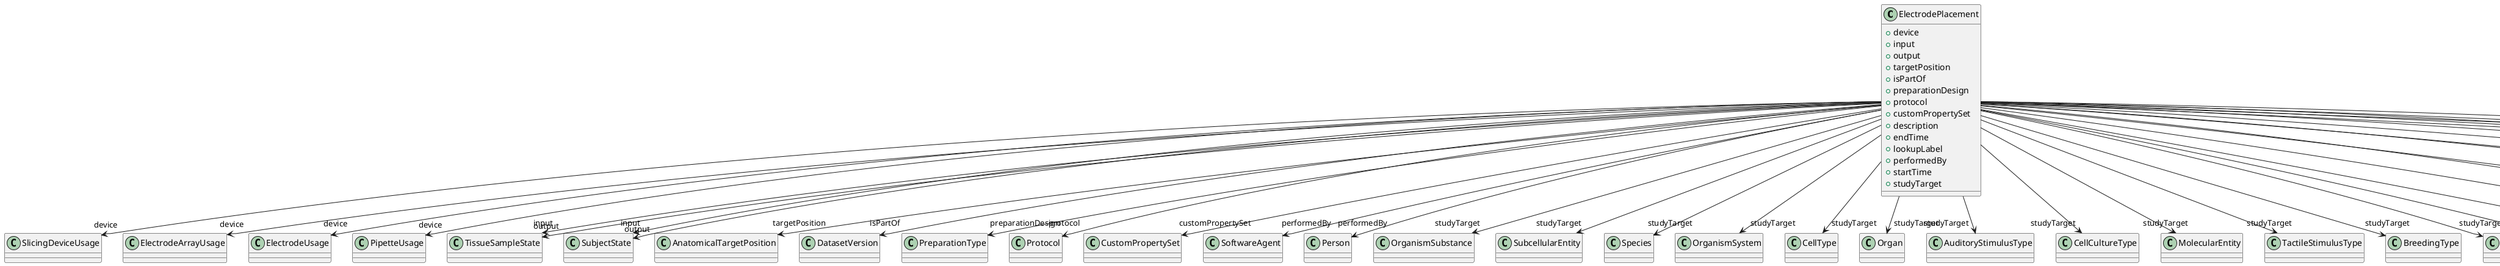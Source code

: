 @startuml
class ElectrodePlacement {
+device
+input
+output
+targetPosition
+isPartOf
+preparationDesign
+protocol
+customPropertySet
+description
+endTime
+lookupLabel
+performedBy
+startTime
+studyTarget

}
ElectrodePlacement -d-> "device" SlicingDeviceUsage
ElectrodePlacement -d-> "device" ElectrodeArrayUsage
ElectrodePlacement -d-> "device" ElectrodeUsage
ElectrodePlacement -d-> "device" PipetteUsage
ElectrodePlacement -d-> "input" TissueSampleState
ElectrodePlacement -d-> "input" SubjectState
ElectrodePlacement -d-> "output" TissueSampleState
ElectrodePlacement -d-> "output" SubjectState
ElectrodePlacement -d-> "targetPosition" AnatomicalTargetPosition
ElectrodePlacement -d-> "isPartOf" DatasetVersion
ElectrodePlacement -d-> "preparationDesign" PreparationType
ElectrodePlacement -d-> "protocol" Protocol
ElectrodePlacement -d-> "customPropertySet" CustomPropertySet
ElectrodePlacement -d-> "performedBy" SoftwareAgent
ElectrodePlacement -d-> "performedBy" Person
ElectrodePlacement -d-> "studyTarget" OrganismSubstance
ElectrodePlacement -d-> "studyTarget" SubcellularEntity
ElectrodePlacement -d-> "studyTarget" Species
ElectrodePlacement -d-> "studyTarget" OrganismSystem
ElectrodePlacement -d-> "studyTarget" CellType
ElectrodePlacement -d-> "studyTarget" Organ
ElectrodePlacement -d-> "studyTarget" AuditoryStimulusType
ElectrodePlacement -d-> "studyTarget" CellCultureType
ElectrodePlacement -d-> "studyTarget" MolecularEntity
ElectrodePlacement -d-> "studyTarget" TactileStimulusType
ElectrodePlacement -d-> "studyTarget" BreedingType
ElectrodePlacement -d-> "studyTarget" Disease
ElectrodePlacement -d-> "studyTarget" Handedness
ElectrodePlacement -d-> "studyTarget" UBERONParcellation
ElectrodePlacement -d-> "studyTarget" GeneticStrainType
ElectrodePlacement -d-> "studyTarget" DiseaseModel
ElectrodePlacement -d-> "studyTarget" GustatoryStimulusType
ElectrodePlacement -d-> "studyTarget" BiologicalOrder
ElectrodePlacement -d-> "studyTarget" ElectricalStimulusType
ElectrodePlacement -d-> "studyTarget" OpticalStimulusType
ElectrodePlacement -d-> "studyTarget" VisualStimulusType
ElectrodePlacement -d-> "studyTarget" TermSuggestion
ElectrodePlacement -d-> "studyTarget" OlfactoryStimulusType
ElectrodePlacement -d-> "studyTarget" BiologicalSex
ElectrodePlacement -d-> "studyTarget" CustomAnatomicalEntity
ElectrodePlacement -d-> "studyTarget" ParcellationEntityVersion
ElectrodePlacement -d-> "studyTarget" ParcellationEntity

@enduml